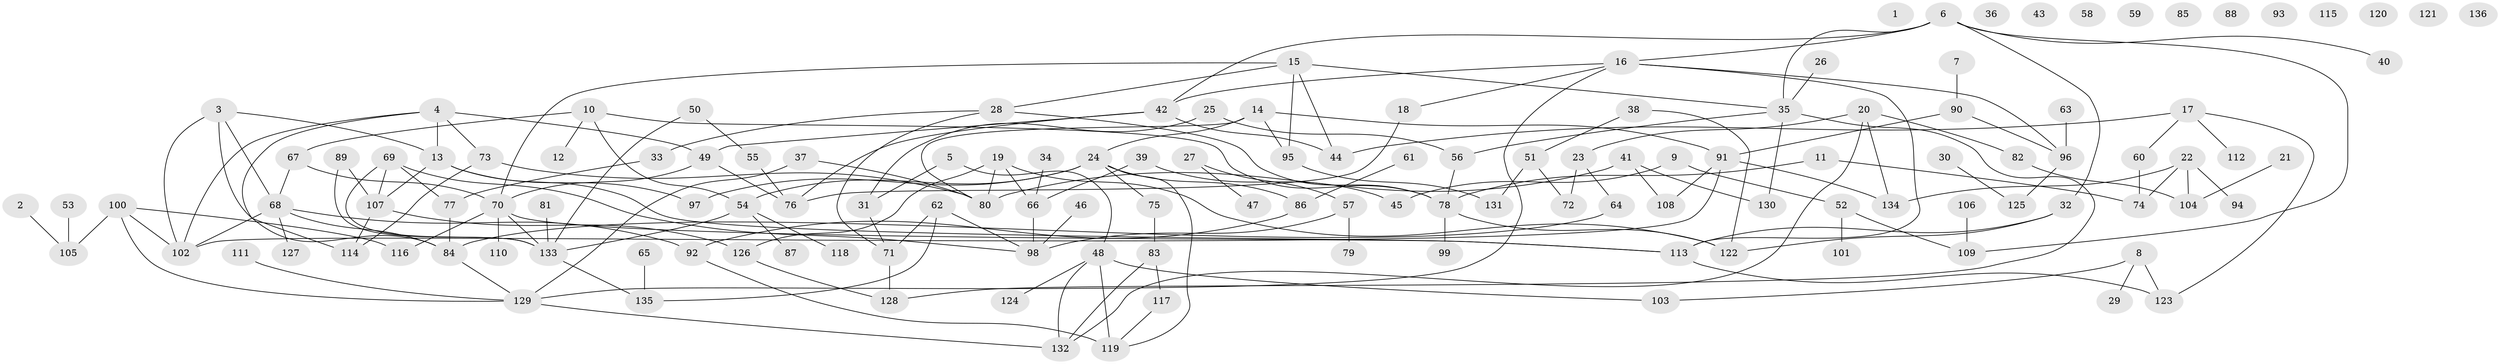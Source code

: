 // Generated by graph-tools (version 1.1) at 2025/49/03/09/25 03:49:05]
// undirected, 136 vertices, 181 edges
graph export_dot {
graph [start="1"]
  node [color=gray90,style=filled];
  1;
  2;
  3;
  4;
  5;
  6;
  7;
  8;
  9;
  10;
  11;
  12;
  13;
  14;
  15;
  16;
  17;
  18;
  19;
  20;
  21;
  22;
  23;
  24;
  25;
  26;
  27;
  28;
  29;
  30;
  31;
  32;
  33;
  34;
  35;
  36;
  37;
  38;
  39;
  40;
  41;
  42;
  43;
  44;
  45;
  46;
  47;
  48;
  49;
  50;
  51;
  52;
  53;
  54;
  55;
  56;
  57;
  58;
  59;
  60;
  61;
  62;
  63;
  64;
  65;
  66;
  67;
  68;
  69;
  70;
  71;
  72;
  73;
  74;
  75;
  76;
  77;
  78;
  79;
  80;
  81;
  82;
  83;
  84;
  85;
  86;
  87;
  88;
  89;
  90;
  91;
  92;
  93;
  94;
  95;
  96;
  97;
  98;
  99;
  100;
  101;
  102;
  103;
  104;
  105;
  106;
  107;
  108;
  109;
  110;
  111;
  112;
  113;
  114;
  115;
  116;
  117;
  118;
  119;
  120;
  121;
  122;
  123;
  124;
  125;
  126;
  127;
  128;
  129;
  130;
  131;
  132;
  133;
  134;
  135;
  136;
  2 -- 105;
  3 -- 13;
  3 -- 68;
  3 -- 84;
  3 -- 102;
  4 -- 13;
  4 -- 49;
  4 -- 73;
  4 -- 102;
  4 -- 114;
  5 -- 31;
  5 -- 48;
  6 -- 16;
  6 -- 32;
  6 -- 35;
  6 -- 40;
  6 -- 42;
  6 -- 109;
  7 -- 90;
  8 -- 29;
  8 -- 103;
  8 -- 123;
  9 -- 45;
  9 -- 52;
  10 -- 12;
  10 -- 54;
  10 -- 67;
  10 -- 78;
  11 -- 74;
  11 -- 78;
  13 -- 97;
  13 -- 107;
  13 -- 113;
  14 -- 24;
  14 -- 80;
  14 -- 91;
  14 -- 95;
  15 -- 28;
  15 -- 35;
  15 -- 44;
  15 -- 70;
  15 -- 95;
  16 -- 18;
  16 -- 42;
  16 -- 96;
  16 -- 113;
  16 -- 129;
  17 -- 44;
  17 -- 60;
  17 -- 112;
  17 -- 123;
  18 -- 76;
  19 -- 66;
  19 -- 80;
  19 -- 122;
  19 -- 126;
  20 -- 23;
  20 -- 82;
  20 -- 132;
  20 -- 134;
  21 -- 104;
  22 -- 74;
  22 -- 94;
  22 -- 104;
  22 -- 134;
  23 -- 64;
  23 -- 72;
  24 -- 54;
  24 -- 75;
  24 -- 86;
  24 -- 97;
  24 -- 119;
  25 -- 31;
  25 -- 56;
  26 -- 35;
  27 -- 47;
  27 -- 57;
  28 -- 33;
  28 -- 71;
  28 -- 78;
  30 -- 125;
  31 -- 71;
  32 -- 113;
  32 -- 122;
  33 -- 77;
  34 -- 66;
  35 -- 56;
  35 -- 128;
  35 -- 130;
  37 -- 80;
  37 -- 129;
  38 -- 51;
  38 -- 122;
  39 -- 45;
  39 -- 66;
  41 -- 80;
  41 -- 108;
  41 -- 130;
  42 -- 44;
  42 -- 49;
  42 -- 76;
  46 -- 98;
  48 -- 103;
  48 -- 119;
  48 -- 124;
  48 -- 132;
  49 -- 70;
  49 -- 76;
  50 -- 55;
  50 -- 133;
  51 -- 72;
  51 -- 131;
  52 -- 101;
  52 -- 109;
  53 -- 105;
  54 -- 87;
  54 -- 118;
  54 -- 133;
  55 -- 76;
  56 -- 78;
  57 -- 79;
  57 -- 98;
  60 -- 74;
  61 -- 86;
  62 -- 71;
  62 -- 98;
  62 -- 135;
  63 -- 96;
  64 -- 84;
  65 -- 135;
  66 -- 98;
  67 -- 68;
  67 -- 70;
  68 -- 84;
  68 -- 92;
  68 -- 102;
  68 -- 127;
  69 -- 77;
  69 -- 98;
  69 -- 107;
  69 -- 133;
  70 -- 110;
  70 -- 113;
  70 -- 116;
  70 -- 133;
  71 -- 128;
  73 -- 80;
  73 -- 114;
  75 -- 83;
  77 -- 84;
  78 -- 99;
  78 -- 122;
  81 -- 133;
  82 -- 104;
  83 -- 117;
  83 -- 132;
  84 -- 129;
  86 -- 92;
  89 -- 107;
  89 -- 133;
  90 -- 91;
  90 -- 96;
  91 -- 102;
  91 -- 108;
  91 -- 134;
  92 -- 119;
  95 -- 131;
  96 -- 125;
  100 -- 102;
  100 -- 105;
  100 -- 116;
  100 -- 129;
  106 -- 109;
  107 -- 114;
  107 -- 126;
  111 -- 129;
  113 -- 123;
  117 -- 119;
  126 -- 128;
  129 -- 132;
  133 -- 135;
}
